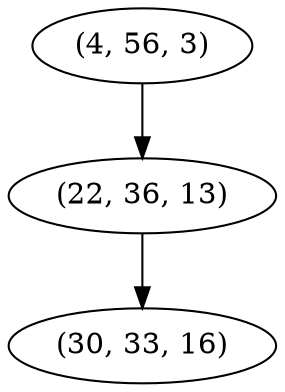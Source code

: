 digraph tree {
    "(4, 56, 3)";
    "(22, 36, 13)";
    "(30, 33, 16)";
    "(4, 56, 3)" -> "(22, 36, 13)";
    "(22, 36, 13)" -> "(30, 33, 16)";
}
